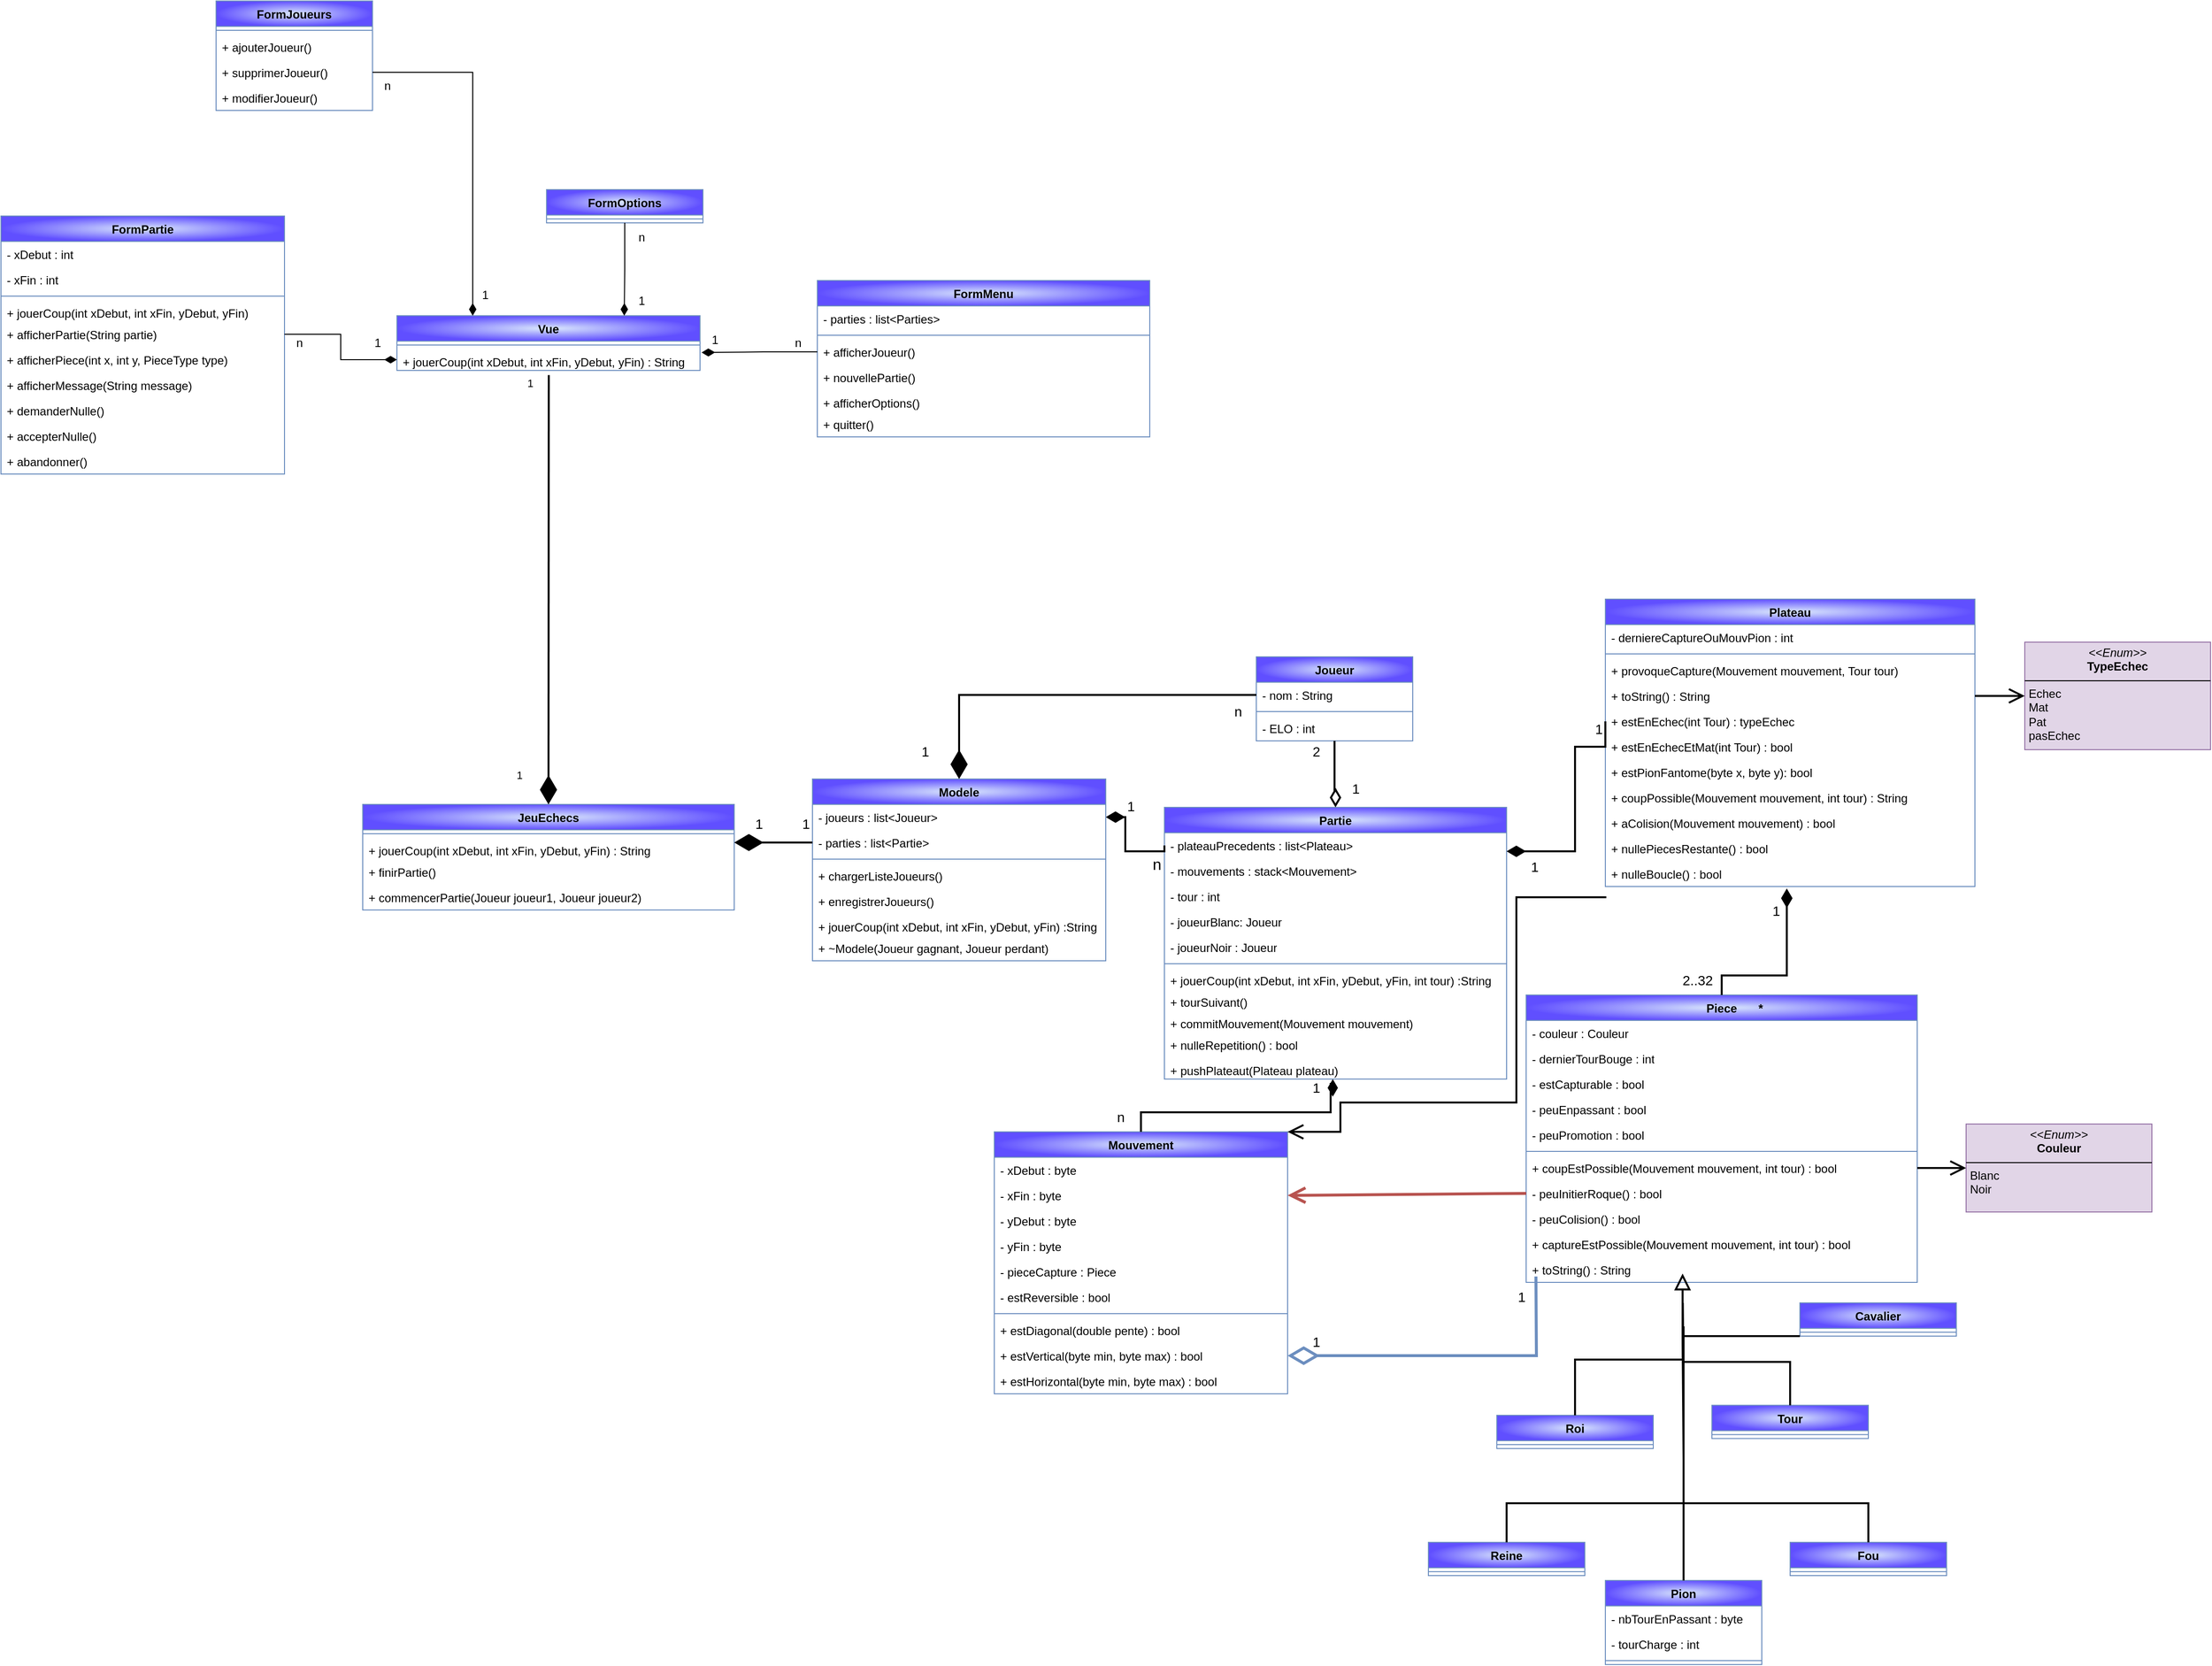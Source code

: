 <mxfile version="26.1.1">
  <diagram name="Page-1" id="B8b3jzBOygxcGpFMUJLk">
    <mxGraphModel dx="3720" dy="2310" grid="1" gridSize="10" guides="1" tooltips="1" connect="1" arrows="1" fold="1" page="1" pageScale="1" pageWidth="827" pageHeight="1169" math="0" shadow="0">
      <root>
        <mxCell id="0" />
        <mxCell id="1" parent="0" />
        <mxCell id="bfWHNd7wvh4aZTY_7lih-1" value="JeuEchecs" style="swimlane;fontStyle=1;align=center;verticalAlign=top;childLayout=stackLayout;horizontal=1;startSize=26;horizontalStack=0;resizeParent=1;resizeParentMax=0;resizeLast=0;collapsible=1;marginBottom=0;whiteSpace=wrap;html=1;fillColor=#dae8fc;strokeColor=#6c8ebf;fillStyle=auto;gradientColor=#604FFF;gradientDirection=radial;" parent="1" vertex="1">
          <mxGeometry x="-470" y="45" width="380" height="108" as="geometry" />
        </mxCell>
        <mxCell id="bfWHNd7wvh4aZTY_7lih-3" value="" style="line;strokeWidth=1;fillColor=none;align=left;verticalAlign=middle;spacingTop=-1;spacingLeft=3;spacingRight=3;rotatable=0;labelPosition=right;points=[];portConstraint=eastwest;strokeColor=inherit;" parent="bfWHNd7wvh4aZTY_7lih-1" vertex="1">
          <mxGeometry y="26" width="380" height="8" as="geometry" />
        </mxCell>
        <mxCell id="PjiP_6COvvfBb8eljoDA-56" value="+ jouerCoup(int xDebut, int xFin, yDebut, yFin) : String" style="text;strokeColor=none;fillColor=none;align=left;verticalAlign=top;spacingLeft=4;spacingRight=4;overflow=hidden;rotatable=0;points=[[0,0.5],[1,0.5]];portConstraint=eastwest;whiteSpace=wrap;html=1;" parent="bfWHNd7wvh4aZTY_7lih-1" vertex="1">
          <mxGeometry y="34" width="380" height="22" as="geometry" />
        </mxCell>
        <mxCell id="OOmmwa30RpbAinicW8sw-14" value="+ finirPartie()" style="text;strokeColor=none;fillColor=none;align=left;verticalAlign=top;spacingLeft=4;spacingRight=4;overflow=hidden;rotatable=0;points=[[0,0.5],[1,0.5]];portConstraint=eastwest;whiteSpace=wrap;html=1;" parent="bfWHNd7wvh4aZTY_7lih-1" vertex="1">
          <mxGeometry y="56" width="380" height="26" as="geometry" />
        </mxCell>
        <mxCell id="OOmmwa30RpbAinicW8sw-18" value="+ commencerPartie(Joueur joueur1, Joueur joueur2)" style="text;strokeColor=none;fillColor=none;align=left;verticalAlign=top;spacingLeft=4;spacingRight=4;overflow=hidden;rotatable=0;points=[[0,0.5],[1,0.5]];portConstraint=eastwest;whiteSpace=wrap;html=1;" parent="bfWHNd7wvh4aZTY_7lih-1" vertex="1">
          <mxGeometry y="82" width="380" height="26" as="geometry" />
        </mxCell>
        <mxCell id="bfWHNd7wvh4aZTY_7lih-13" value="Partie" style="swimlane;fontStyle=1;align=center;verticalAlign=top;childLayout=stackLayout;horizontal=1;startSize=26;horizontalStack=0;resizeParent=1;resizeParentMax=0;resizeLast=0;collapsible=1;marginBottom=0;whiteSpace=wrap;html=1;fillColor=#dae8fc;strokeColor=#6c8ebf;fillStyle=auto;gradientColor=#604FFF;gradientDirection=radial;" parent="1" vertex="1">
          <mxGeometry x="350" y="48" width="350" height="278" as="geometry" />
        </mxCell>
        <mxCell id="bfWHNd7wvh4aZTY_7lih-14" value="- plateauPrecedents : list&amp;lt;Plateau&amp;gt;" style="text;strokeColor=none;fillColor=none;align=left;verticalAlign=top;spacingLeft=4;spacingRight=4;overflow=hidden;rotatable=0;points=[[0,0.5],[1,0.5]];portConstraint=eastwest;whiteSpace=wrap;html=1;" parent="bfWHNd7wvh4aZTY_7lih-13" vertex="1">
          <mxGeometry y="26" width="350" height="26" as="geometry" />
        </mxCell>
        <mxCell id="xC2eLMQZM-a3y8VEeQ4d-50" value="- mouvements : stack&amp;lt;Mouvement&amp;gt;" style="text;strokeColor=none;fillColor=none;align=left;verticalAlign=top;spacingLeft=4;spacingRight=4;overflow=hidden;rotatable=0;points=[[0,0.5],[1,0.5]];portConstraint=eastwest;whiteSpace=wrap;html=1;" parent="bfWHNd7wvh4aZTY_7lih-13" vertex="1">
          <mxGeometry y="52" width="350" height="26" as="geometry" />
        </mxCell>
        <mxCell id="xC2eLMQZM-a3y8VEeQ4d-21" value="- tour : int" style="text;strokeColor=none;fillColor=none;align=left;verticalAlign=top;spacingLeft=4;spacingRight=4;overflow=hidden;rotatable=0;points=[[0,0.5],[1,0.5]];portConstraint=eastwest;whiteSpace=wrap;html=1;" parent="bfWHNd7wvh4aZTY_7lih-13" vertex="1">
          <mxGeometry y="78" width="350" height="26" as="geometry" />
        </mxCell>
        <mxCell id="xC2eLMQZM-a3y8VEeQ4d-81" value="- joueurBlanc: Joueur" style="text;strokeColor=none;fillColor=none;align=left;verticalAlign=top;spacingLeft=4;spacingRight=4;overflow=hidden;rotatable=0;points=[[0,0.5],[1,0.5]];portConstraint=eastwest;whiteSpace=wrap;html=1;" parent="bfWHNd7wvh4aZTY_7lih-13" vertex="1">
          <mxGeometry y="104" width="350" height="26" as="geometry" />
        </mxCell>
        <mxCell id="xC2eLMQZM-a3y8VEeQ4d-82" value="- joueurNoir : Joueur" style="text;strokeColor=none;fillColor=none;align=left;verticalAlign=top;spacingLeft=4;spacingRight=4;overflow=hidden;rotatable=0;points=[[0,0.5],[1,0.5]];portConstraint=eastwest;whiteSpace=wrap;html=1;" parent="bfWHNd7wvh4aZTY_7lih-13" vertex="1">
          <mxGeometry y="130" width="350" height="26" as="geometry" />
        </mxCell>
        <mxCell id="bfWHNd7wvh4aZTY_7lih-15" value="" style="line;strokeWidth=1;fillColor=none;align=left;verticalAlign=middle;spacingTop=-1;spacingLeft=3;spacingRight=3;rotatable=0;labelPosition=right;points=[];portConstraint=eastwest;strokeColor=inherit;" parent="bfWHNd7wvh4aZTY_7lih-13" vertex="1">
          <mxGeometry y="156" width="350" height="8" as="geometry" />
        </mxCell>
        <mxCell id="PjiP_6COvvfBb8eljoDA-72" value="+ jouerCoup(int xDebut, int xFin, yDebut, yFin, int tour) :String" style="text;strokeColor=none;fillColor=none;align=left;verticalAlign=top;spacingLeft=4;spacingRight=4;overflow=hidden;rotatable=0;points=[[0,0.5],[1,0.5]];portConstraint=eastwest;whiteSpace=wrap;html=1;" parent="bfWHNd7wvh4aZTY_7lih-13" vertex="1">
          <mxGeometry y="164" width="350" height="22" as="geometry" />
        </mxCell>
        <mxCell id="UFPzhASIP8oJ_rR5HNrM-15" value="+ tourSuivant()" style="text;strokeColor=none;fillColor=none;align=left;verticalAlign=top;spacingLeft=4;spacingRight=4;overflow=hidden;rotatable=0;points=[[0,0.5],[1,0.5]];portConstraint=eastwest;whiteSpace=wrap;html=1;" parent="bfWHNd7wvh4aZTY_7lih-13" vertex="1">
          <mxGeometry y="186" width="350" height="22" as="geometry" />
        </mxCell>
        <mxCell id="UFPzhASIP8oJ_rR5HNrM-13" value="+ commitMouvement(Mouvement mouvement)" style="text;strokeColor=none;fillColor=none;align=left;verticalAlign=top;spacingLeft=4;spacingRight=4;overflow=hidden;rotatable=0;points=[[0,0.5],[1,0.5]];portConstraint=eastwest;whiteSpace=wrap;html=1;" parent="bfWHNd7wvh4aZTY_7lih-13" vertex="1">
          <mxGeometry y="208" width="350" height="22" as="geometry" />
        </mxCell>
        <mxCell id="OOmmwa30RpbAinicW8sw-9" value="+ nulleRepetition() : bool" style="text;strokeColor=none;fillColor=none;align=left;verticalAlign=top;spacingLeft=4;spacingRight=4;overflow=hidden;rotatable=0;points=[[0,0.5],[1,0.5]];portConstraint=eastwest;whiteSpace=wrap;html=1;" parent="bfWHNd7wvh4aZTY_7lih-13" vertex="1">
          <mxGeometry y="230" width="350" height="26" as="geometry" />
        </mxCell>
        <mxCell id="OOmmwa30RpbAinicW8sw-6" value="+ pushPlateaut(Plateau plateau)" style="text;strokeColor=none;fillColor=none;align=left;verticalAlign=top;spacingLeft=4;spacingRight=4;overflow=hidden;rotatable=0;points=[[0,0.5],[1,0.5]];portConstraint=eastwest;whiteSpace=wrap;html=1;" parent="bfWHNd7wvh4aZTY_7lih-13" vertex="1">
          <mxGeometry y="256" width="350" height="22" as="geometry" />
        </mxCell>
        <mxCell id="bfWHNd7wvh4aZTY_7lih-17" value="Plateau" style="swimlane;fontStyle=1;align=center;verticalAlign=top;childLayout=stackLayout;horizontal=1;startSize=26;horizontalStack=0;resizeParent=1;resizeParentMax=0;resizeLast=0;collapsible=1;marginBottom=0;whiteSpace=wrap;html=1;fillColor=#dae8fc;strokeColor=#6c8ebf;fillStyle=auto;gradientColor=#604FFF;gradientDirection=radial;" parent="1" vertex="1">
          <mxGeometry x="801" y="-165" width="378" height="294" as="geometry">
            <mxRectangle x="673" y="79" width="80" height="30" as="alternateBounds" />
          </mxGeometry>
        </mxCell>
        <mxCell id="OOmmwa30RpbAinicW8sw-3" value="- derniereCaptureOuMouvPion : int" style="text;strokeColor=none;fillColor=none;align=left;verticalAlign=top;spacingLeft=4;spacingRight=4;overflow=hidden;rotatable=0;points=[[0,0.5],[1,0.5]];portConstraint=eastwest;whiteSpace=wrap;html=1;" parent="bfWHNd7wvh4aZTY_7lih-17" vertex="1">
          <mxGeometry y="26" width="378" height="26" as="geometry" />
        </mxCell>
        <mxCell id="bfWHNd7wvh4aZTY_7lih-19" value="" style="line;strokeWidth=1;fillColor=none;align=left;verticalAlign=middle;spacingTop=-1;spacingLeft=3;spacingRight=3;rotatable=0;labelPosition=right;points=[];portConstraint=eastwest;strokeColor=inherit;" parent="bfWHNd7wvh4aZTY_7lih-17" vertex="1">
          <mxGeometry y="52" width="378" height="8" as="geometry" />
        </mxCell>
        <mxCell id="UFPzhASIP8oJ_rR5HNrM-8" value="+ provoqueCapture(Mouvement mouvement, Tour tour)" style="text;strokeColor=none;fillColor=none;align=left;verticalAlign=top;spacingLeft=4;spacingRight=4;overflow=hidden;rotatable=0;points=[[0,0.5],[1,0.5]];portConstraint=eastwest;whiteSpace=wrap;html=1;" parent="bfWHNd7wvh4aZTY_7lih-17" vertex="1">
          <mxGeometry y="60" width="378" height="26" as="geometry" />
        </mxCell>
        <mxCell id="xC2eLMQZM-a3y8VEeQ4d-18" value="+ toString() : String" style="text;strokeColor=none;fillColor=none;align=left;verticalAlign=top;spacingLeft=4;spacingRight=4;overflow=hidden;rotatable=0;points=[[0,0.5],[1,0.5]];portConstraint=eastwest;whiteSpace=wrap;html=1;" parent="bfWHNd7wvh4aZTY_7lih-17" vertex="1">
          <mxGeometry y="86" width="378" height="26" as="geometry" />
        </mxCell>
        <mxCell id="PjiP_6COvvfBb8eljoDA-46" value="+ estEnEchec(int Tour) : typeEchec" style="text;strokeColor=none;fillColor=none;align=left;verticalAlign=top;spacingLeft=4;spacingRight=4;overflow=hidden;rotatable=0;points=[[0,0.5],[1,0.5]];portConstraint=eastwest;whiteSpace=wrap;html=1;" parent="bfWHNd7wvh4aZTY_7lih-17" vertex="1">
          <mxGeometry y="112" width="378" height="26" as="geometry" />
        </mxCell>
        <mxCell id="UFPzhASIP8oJ_rR5HNrM-9" value="+ estEnEchecEtMat(int Tour) : bool" style="text;strokeColor=none;fillColor=none;align=left;verticalAlign=top;spacingLeft=4;spacingRight=4;overflow=hidden;rotatable=0;points=[[0,0.5],[1,0.5]];portConstraint=eastwest;whiteSpace=wrap;html=1;" parent="bfWHNd7wvh4aZTY_7lih-17" vertex="1">
          <mxGeometry y="138" width="378" height="26" as="geometry" />
        </mxCell>
        <mxCell id="UFPzhASIP8oJ_rR5HNrM-10" value="+ estPionFantome(byte x, byte y): bool" style="text;strokeColor=none;fillColor=none;align=left;verticalAlign=top;spacingLeft=4;spacingRight=4;overflow=hidden;rotatable=0;points=[[0,0.5],[1,0.5]];portConstraint=eastwest;whiteSpace=wrap;html=1;" parent="bfWHNd7wvh4aZTY_7lih-17" vertex="1">
          <mxGeometry y="164" width="378" height="26" as="geometry" />
        </mxCell>
        <mxCell id="PjiP_6COvvfBb8eljoDA-77" value="+ coupPossible(Mouvement mouvement, int tour) : String" style="text;strokeColor=none;fillColor=none;align=left;verticalAlign=top;spacingLeft=4;spacingRight=4;overflow=hidden;rotatable=0;points=[[0,0.5],[1,0.5]];portConstraint=eastwest;whiteSpace=wrap;html=1;" parent="bfWHNd7wvh4aZTY_7lih-17" vertex="1">
          <mxGeometry y="190" width="378" height="26" as="geometry" />
        </mxCell>
        <mxCell id="UFPzhASIP8oJ_rR5HNrM-7" value="+ aColision(Mouvement mouvement) : bool" style="text;strokeColor=none;fillColor=none;align=left;verticalAlign=top;spacingLeft=4;spacingRight=4;overflow=hidden;rotatable=0;points=[[0,0.5],[1,0.5]];portConstraint=eastwest;whiteSpace=wrap;html=1;" parent="bfWHNd7wvh4aZTY_7lih-17" vertex="1">
          <mxGeometry y="216" width="378" height="26" as="geometry" />
        </mxCell>
        <mxCell id="OOmmwa30RpbAinicW8sw-4" value="+ nullePiecesRestante() : bool" style="text;strokeColor=none;fillColor=none;align=left;verticalAlign=top;spacingLeft=4;spacingRight=4;overflow=hidden;rotatable=0;points=[[0,0.5],[1,0.5]];portConstraint=eastwest;whiteSpace=wrap;html=1;" parent="bfWHNd7wvh4aZTY_7lih-17" vertex="1">
          <mxGeometry y="242" width="378" height="26" as="geometry" />
        </mxCell>
        <mxCell id="OOmmwa30RpbAinicW8sw-7" value="+ nulleBoucle() : bool" style="text;strokeColor=none;fillColor=none;align=left;verticalAlign=top;spacingLeft=4;spacingRight=4;overflow=hidden;rotatable=0;points=[[0,0.5],[1,0.5]];portConstraint=eastwest;whiteSpace=wrap;html=1;" parent="bfWHNd7wvh4aZTY_7lih-17" vertex="1">
          <mxGeometry y="268" width="378" height="26" as="geometry" />
        </mxCell>
        <mxCell id="bfWHNd7wvh4aZTY_7lih-25" value="&lt;span style=&quot;white-space: pre;&quot;&gt;&#x9;&lt;/span&gt;Piece&lt;span style=&quot;white-space: pre;&quot;&gt;&#x9;&lt;/span&gt;*" style="swimlane;fontStyle=1;align=center;verticalAlign=top;childLayout=stackLayout;horizontal=1;startSize=26;horizontalStack=0;resizeParent=1;resizeParentMax=0;resizeLast=0;collapsible=1;marginBottom=0;whiteSpace=wrap;html=1;fillColor=#dae8fc;strokeColor=#6c8ebf;fillStyle=auto;gradientColor=#604FFF;gradientDirection=radial;" parent="1" vertex="1">
          <mxGeometry x="720" y="240" width="400" height="294" as="geometry">
            <mxRectangle x="602" y="308" width="130" height="30" as="alternateBounds" />
          </mxGeometry>
        </mxCell>
        <mxCell id="bfWHNd7wvh4aZTY_7lih-26" value="- couleur : Couleur" style="text;strokeColor=none;fillColor=none;align=left;verticalAlign=top;spacingLeft=4;spacingRight=4;overflow=hidden;rotatable=0;points=[[0,0.5],[1,0.5]];portConstraint=eastwest;whiteSpace=wrap;html=1;" parent="bfWHNd7wvh4aZTY_7lih-25" vertex="1">
          <mxGeometry y="26" width="400" height="26" as="geometry" />
        </mxCell>
        <mxCell id="xC2eLMQZM-a3y8VEeQ4d-40" value="- dernierTourBouge : int" style="text;strokeColor=none;fillColor=none;align=left;verticalAlign=top;spacingLeft=4;spacingRight=4;overflow=hidden;rotatable=0;points=[[0,0.5],[1,0.5]];portConstraint=eastwest;whiteSpace=wrap;html=1;" parent="bfWHNd7wvh4aZTY_7lih-25" vertex="1">
          <mxGeometry y="52" width="400" height="26" as="geometry" />
        </mxCell>
        <mxCell id="xC2eLMQZM-a3y8VEeQ4d-45" value="- estCapturable : bool" style="text;strokeColor=none;fillColor=none;align=left;verticalAlign=top;spacingLeft=4;spacingRight=4;overflow=hidden;rotatable=0;points=[[0,0.5],[1,0.5]];portConstraint=eastwest;whiteSpace=wrap;html=1;" parent="bfWHNd7wvh4aZTY_7lih-25" vertex="1">
          <mxGeometry y="78" width="400" height="26" as="geometry" />
        </mxCell>
        <mxCell id="PjiP_6COvvfBb8eljoDA-40" value="- peuEnpassant : bool" style="text;strokeColor=none;fillColor=none;align=left;verticalAlign=top;spacingLeft=4;spacingRight=4;overflow=hidden;rotatable=0;points=[[0,0.5],[1,0.5]];portConstraint=eastwest;whiteSpace=wrap;html=1;" parent="bfWHNd7wvh4aZTY_7lih-25" vertex="1">
          <mxGeometry y="104" width="400" height="26" as="geometry" />
        </mxCell>
        <mxCell id="WRyUI3WW7sXU10NiK7zT-17" value="- peuPromotion : bool" style="text;strokeColor=none;fillColor=none;align=left;verticalAlign=top;spacingLeft=4;spacingRight=4;overflow=hidden;rotatable=0;points=[[0,0.5],[1,0.5]];portConstraint=eastwest;whiteSpace=wrap;html=1;" parent="bfWHNd7wvh4aZTY_7lih-25" vertex="1">
          <mxGeometry y="130" width="400" height="26" as="geometry" />
        </mxCell>
        <mxCell id="bfWHNd7wvh4aZTY_7lih-27" value="" style="line;strokeWidth=1;fillColor=none;align=left;verticalAlign=middle;spacingTop=-1;spacingLeft=3;spacingRight=3;rotatable=0;labelPosition=right;points=[];portConstraint=eastwest;strokeColor=inherit;" parent="bfWHNd7wvh4aZTY_7lih-25" vertex="1">
          <mxGeometry y="156" width="400" height="8" as="geometry" />
        </mxCell>
        <mxCell id="bfWHNd7wvh4aZTY_7lih-28" value="+ coupEstPossible(Mouvement mouvement, int tour) : bool" style="text;strokeColor=none;fillColor=none;align=left;verticalAlign=top;spacingLeft=4;spacingRight=4;overflow=hidden;rotatable=0;points=[[0,0.5],[1,0.5]];portConstraint=eastwest;whiteSpace=wrap;html=1;" parent="bfWHNd7wvh4aZTY_7lih-25" vertex="1">
          <mxGeometry y="164" width="400" height="26" as="geometry" />
        </mxCell>
        <mxCell id="UFPzhASIP8oJ_rR5HNrM-1" value="- peuInitierRoque() : bool" style="text;strokeColor=none;fillColor=none;align=left;verticalAlign=top;spacingLeft=4;spacingRight=4;overflow=hidden;rotatable=0;points=[[0,0.5],[1,0.5]];portConstraint=eastwest;whiteSpace=wrap;html=1;" parent="bfWHNd7wvh4aZTY_7lih-25" vertex="1">
          <mxGeometry y="190" width="400" height="26" as="geometry" />
        </mxCell>
        <mxCell id="PjiP_6COvvfBb8eljoDA-32" value="- peuColision() : bool" style="text;strokeColor=none;fillColor=none;align=left;verticalAlign=top;spacingLeft=4;spacingRight=4;overflow=hidden;rotatable=0;points=[[0,0.5],[1,0.5]];portConstraint=eastwest;whiteSpace=wrap;html=1;" parent="bfWHNd7wvh4aZTY_7lih-25" vertex="1">
          <mxGeometry y="216" width="400" height="26" as="geometry" />
        </mxCell>
        <mxCell id="xC2eLMQZM-a3y8VEeQ4d-72" value="+ captureEstPossible(Mouvement mouvement, int tour) : bool" style="text;strokeColor=none;fillColor=none;align=left;verticalAlign=top;spacingLeft=4;spacingRight=4;overflow=hidden;rotatable=0;points=[[0,0.5],[1,0.5]];portConstraint=eastwest;whiteSpace=wrap;html=1;" parent="bfWHNd7wvh4aZTY_7lih-25" vertex="1">
          <mxGeometry y="242" width="400" height="26" as="geometry" />
        </mxCell>
        <mxCell id="xC2eLMQZM-a3y8VEeQ4d-19" value="+ toString() : String" style="text;strokeColor=none;fillColor=none;align=left;verticalAlign=top;spacingLeft=4;spacingRight=4;overflow=hidden;rotatable=0;points=[[0,0.5],[1,0.5]];portConstraint=eastwest;whiteSpace=wrap;html=1;" parent="bfWHNd7wvh4aZTY_7lih-25" vertex="1">
          <mxGeometry y="268" width="400" height="26" as="geometry" />
        </mxCell>
        <mxCell id="bfWHNd7wvh4aZTY_7lih-31" value="2..32" style="text;html=1;align=center;verticalAlign=middle;resizable=0;points=[];autosize=1;strokeColor=none;fillColor=none;fontSize=14;" parent="1" vertex="1">
          <mxGeometry x="870" y="210" width="50" height="30" as="geometry" />
        </mxCell>
        <mxCell id="bfWHNd7wvh4aZTY_7lih-36" value="Joueur" style="swimlane;fontStyle=1;align=center;verticalAlign=top;childLayout=stackLayout;horizontal=1;startSize=26;horizontalStack=0;resizeParent=1;resizeParentMax=0;resizeLast=0;collapsible=1;marginBottom=0;whiteSpace=wrap;html=1;fillColor=#dae8fc;strokeColor=#6c8ebf;fillStyle=auto;gradientColor=#604FFF;gradientDirection=radial;" parent="1" vertex="1">
          <mxGeometry x="444" y="-106" width="160" height="86" as="geometry" />
        </mxCell>
        <mxCell id="xC2eLMQZM-a3y8VEeQ4d-25" value="- nom : String" style="text;strokeColor=none;fillColor=none;align=left;verticalAlign=top;spacingLeft=4;spacingRight=4;overflow=hidden;rotatable=0;points=[[0,0.5],[1,0.5]];portConstraint=eastwest;whiteSpace=wrap;html=1;" parent="bfWHNd7wvh4aZTY_7lih-36" vertex="1">
          <mxGeometry y="26" width="160" height="26" as="geometry" />
        </mxCell>
        <mxCell id="bfWHNd7wvh4aZTY_7lih-38" value="" style="line;strokeWidth=1;fillColor=none;align=left;verticalAlign=middle;spacingTop=-1;spacingLeft=3;spacingRight=3;rotatable=0;labelPosition=right;points=[];portConstraint=eastwest;strokeColor=inherit;" parent="bfWHNd7wvh4aZTY_7lih-36" vertex="1">
          <mxGeometry y="52" width="160" height="8" as="geometry" />
        </mxCell>
        <mxCell id="bfWHNd7wvh4aZTY_7lih-37" value="- ELO : int" style="text;strokeColor=none;fillColor=none;align=left;verticalAlign=top;spacingLeft=4;spacingRight=4;overflow=hidden;rotatable=0;points=[[0,0.5],[1,0.5]];portConstraint=eastwest;whiteSpace=wrap;html=1;" parent="bfWHNd7wvh4aZTY_7lih-36" vertex="1">
          <mxGeometry y="60" width="160" height="26" as="geometry" />
        </mxCell>
        <mxCell id="bfWHNd7wvh4aZTY_7lih-40" value="1" style="endArrow=none;html=1;endSize=12;startArrow=diamondThin;startSize=14;startFill=0;edgeStyle=orthogonalEdgeStyle;align=left;verticalAlign=bottom;rounded=0;strokeWidth=2;fontSize=14;exitX=0.5;exitY=0;exitDx=0;exitDy=0;entryX=0.5;entryY=1;entryDx=0;entryDy=0;" parent="1" source="bfWHNd7wvh4aZTY_7lih-13" target="bfWHNd7wvh4aZTY_7lih-36" edge="1">
          <mxGeometry x="-0.768" y="-15" relative="1" as="geometry">
            <mxPoint x="360" y="50" as="sourcePoint" />
            <mxPoint x="460.067" y="6" as="targetPoint" />
            <Array as="points">
              <mxPoint x="525" y="30" />
              <mxPoint x="524" y="30" />
            </Array>
            <mxPoint as="offset" />
          </mxGeometry>
        </mxCell>
        <mxCell id="bfWHNd7wvh4aZTY_7lih-41" value="2" style="text;html=1;align=center;verticalAlign=middle;resizable=0;points=[];autosize=1;strokeColor=none;fillColor=none;fontSize=14;" parent="1" vertex="1">
          <mxGeometry x="490" y="-24" width="30" height="30" as="geometry" />
        </mxCell>
        <mxCell id="bfWHNd7wvh4aZTY_7lih-42" value="&lt;font style=&quot;font-size: 14px;&quot;&gt;1&lt;/font&gt;" style="endArrow=none;html=1;endSize=12;startArrow=diamondThin;startSize=14;startFill=1;edgeStyle=orthogonalEdgeStyle;align=left;verticalAlign=bottom;rounded=0;entryX=0;entryY=0.5;entryDx=0;entryDy=0;strokeWidth=2;" parent="1" source="bfWHNd7wvh4aZTY_7lih-14" target="PjiP_6COvvfBb8eljoDA-46" edge="1">
          <mxGeometry x="-0.808" y="-27" relative="1" as="geometry">
            <mxPoint x="610" y="75" as="sourcePoint" />
            <mxPoint x="673" y="118" as="targetPoint" />
            <Array as="points">
              <mxPoint x="770" y="93" />
              <mxPoint x="770" y="-14" />
            </Array>
            <mxPoint as="offset" />
          </mxGeometry>
        </mxCell>
        <mxCell id="bfWHNd7wvh4aZTY_7lih-43" value="1" style="edgeLabel;html=1;align=center;verticalAlign=middle;resizable=0;points=[];fontSize=14;" parent="bfWHNd7wvh4aZTY_7lih-42" vertex="1" connectable="0">
          <mxGeometry x="0.644" y="-2" relative="1" as="geometry">
            <mxPoint x="8" y="-20" as="offset" />
          </mxGeometry>
        </mxCell>
        <mxCell id="bfWHNd7wvh4aZTY_7lih-45" value="&lt;font style=&quot;font-size: 14px;&quot;&gt;1&lt;/font&gt;" style="endArrow=none;html=1;endSize=12;startArrow=diamondThin;startSize=14;startFill=1;edgeStyle=orthogonalEdgeStyle;align=left;verticalAlign=bottom;rounded=0;entryX=0;entryY=0.5;entryDx=0;entryDy=0;strokeWidth=2;exitX=1;exitY=0.5;exitDx=0;exitDy=0;" parent="1" source="xC2eLMQZM-a3y8VEeQ4d-29" target="bfWHNd7wvh4aZTY_7lih-14" edge="1">
          <mxGeometry x="-0.815" y="-10" relative="1" as="geometry">
            <mxPoint x="310" y="60" as="sourcePoint" />
            <mxPoint x="322" y="123" as="targetPoint" />
            <Array as="points">
              <mxPoint x="310" y="58" />
              <mxPoint x="310" y="93" />
            </Array>
            <mxPoint x="10" y="-10" as="offset" />
          </mxGeometry>
        </mxCell>
        <mxCell id="bfWHNd7wvh4aZTY_7lih-46" value="n" style="edgeLabel;html=1;align=center;verticalAlign=middle;resizable=0;points=[];fontSize=16;" parent="bfWHNd7wvh4aZTY_7lih-45" vertex="1" connectable="0">
          <mxGeometry x="0.644" y="-2" relative="1" as="geometry">
            <mxPoint x="4" y="11" as="offset" />
          </mxGeometry>
        </mxCell>
        <mxCell id="bfWHNd7wvh4aZTY_7lih-49" value="Roi" style="swimlane;fontStyle=1;align=center;verticalAlign=top;childLayout=stackLayout;horizontal=1;startSize=26;horizontalStack=0;resizeParent=1;resizeParentMax=0;resizeLast=0;collapsible=1;marginBottom=0;whiteSpace=wrap;html=1;fillColor=#dae8fc;strokeColor=#6c8ebf;fillStyle=auto;gradientColor=#604FFF;gradientDirection=radial;" parent="1" vertex="1">
          <mxGeometry x="690" y="670" width="160" height="34" as="geometry" />
        </mxCell>
        <mxCell id="bfWHNd7wvh4aZTY_7lih-51" value="" style="line;strokeWidth=1;fillColor=none;align=left;verticalAlign=middle;spacingTop=-1;spacingLeft=3;spacingRight=3;rotatable=0;labelPosition=right;points=[];portConstraint=eastwest;strokeColor=inherit;" parent="bfWHNd7wvh4aZTY_7lih-49" vertex="1">
          <mxGeometry y="26" width="160" height="8" as="geometry" />
        </mxCell>
        <mxCell id="bfWHNd7wvh4aZTY_7lih-53" value="Reine" style="swimlane;fontStyle=1;align=center;verticalAlign=top;childLayout=stackLayout;horizontal=1;startSize=26;horizontalStack=0;resizeParent=1;resizeParentMax=0;resizeLast=0;collapsible=1;marginBottom=0;whiteSpace=wrap;html=1;fillColor=#dae8fc;strokeColor=#6c8ebf;fillStyle=auto;gradientColor=#604FFF;gradientDirection=radial;" parent="1" vertex="1">
          <mxGeometry x="620" y="800" width="160" height="34" as="geometry" />
        </mxCell>
        <mxCell id="bfWHNd7wvh4aZTY_7lih-55" value="" style="line;strokeWidth=1;fillColor=none;align=left;verticalAlign=middle;spacingTop=-1;spacingLeft=3;spacingRight=3;rotatable=0;labelPosition=right;points=[];portConstraint=eastwest;strokeColor=inherit;" parent="bfWHNd7wvh4aZTY_7lih-53" vertex="1">
          <mxGeometry y="26" width="160" height="8" as="geometry" />
        </mxCell>
        <mxCell id="bfWHNd7wvh4aZTY_7lih-57" value="Cavalier" style="swimlane;fontStyle=1;align=center;verticalAlign=top;childLayout=stackLayout;horizontal=1;startSize=26;horizontalStack=0;resizeParent=1;resizeParentMax=0;resizeLast=0;collapsible=1;marginBottom=0;whiteSpace=wrap;html=1;fillColor=#dae8fc;strokeColor=#6c8ebf;fillStyle=auto;gradientColor=#604FFF;gradientDirection=radial;" parent="1" vertex="1">
          <mxGeometry x="1000" y="555" width="160" height="34" as="geometry" />
        </mxCell>
        <mxCell id="bfWHNd7wvh4aZTY_7lih-59" value="" style="line;strokeWidth=1;fillColor=none;align=left;verticalAlign=middle;spacingTop=-1;spacingLeft=3;spacingRight=3;rotatable=0;labelPosition=right;points=[];portConstraint=eastwest;strokeColor=inherit;" parent="bfWHNd7wvh4aZTY_7lih-57" vertex="1">
          <mxGeometry y="26" width="160" height="8" as="geometry" />
        </mxCell>
        <mxCell id="bfWHNd7wvh4aZTY_7lih-61" value="Fou" style="swimlane;fontStyle=1;align=center;verticalAlign=top;childLayout=stackLayout;horizontal=1;startSize=26;horizontalStack=0;resizeParent=1;resizeParentMax=0;resizeLast=0;collapsible=1;marginBottom=0;whiteSpace=wrap;html=1;fillColor=#dae8fc;strokeColor=#6c8ebf;fillStyle=auto;gradientColor=#604FFF;gradientDirection=radial;" parent="1" vertex="1">
          <mxGeometry x="990" y="800" width="160" height="34" as="geometry" />
        </mxCell>
        <mxCell id="bfWHNd7wvh4aZTY_7lih-63" value="" style="line;strokeWidth=1;fillColor=none;align=left;verticalAlign=middle;spacingTop=-1;spacingLeft=3;spacingRight=3;rotatable=0;labelPosition=right;points=[];portConstraint=eastwest;strokeColor=inherit;" parent="bfWHNd7wvh4aZTY_7lih-61" vertex="1">
          <mxGeometry y="26" width="160" height="8" as="geometry" />
        </mxCell>
        <mxCell id="bfWHNd7wvh4aZTY_7lih-65" value="Pion" style="swimlane;fontStyle=1;align=center;verticalAlign=top;childLayout=stackLayout;horizontal=1;startSize=26;horizontalStack=0;resizeParent=1;resizeParentMax=0;resizeLast=0;collapsible=1;marginBottom=0;whiteSpace=wrap;html=1;fillColor=#dae8fc;strokeColor=#6c8ebf;fillStyle=auto;gradientColor=#604FFF;gradientDirection=radial;" parent="1" vertex="1">
          <mxGeometry x="801" y="839" width="160" height="86" as="geometry" />
        </mxCell>
        <mxCell id="bfWHNd7wvh4aZTY_7lih-66" value="- nbTourEnPassant : byte" style="text;strokeColor=none;fillColor=none;align=left;verticalAlign=top;spacingLeft=4;spacingRight=4;overflow=hidden;rotatable=0;points=[[0,0.5],[1,0.5]];portConstraint=eastwest;whiteSpace=wrap;html=1;" parent="bfWHNd7wvh4aZTY_7lih-65" vertex="1">
          <mxGeometry y="26" width="160" height="26" as="geometry" />
        </mxCell>
        <mxCell id="OOmmwa30RpbAinicW8sw-1" value="- tourCharge : int" style="text;strokeColor=none;fillColor=none;align=left;verticalAlign=top;spacingLeft=4;spacingRight=4;overflow=hidden;rotatable=0;points=[[0,0.5],[1,0.5]];portConstraint=eastwest;whiteSpace=wrap;html=1;" parent="bfWHNd7wvh4aZTY_7lih-65" vertex="1">
          <mxGeometry y="52" width="160" height="26" as="geometry" />
        </mxCell>
        <mxCell id="bfWHNd7wvh4aZTY_7lih-67" value="" style="line;strokeWidth=1;fillColor=none;align=left;verticalAlign=middle;spacingTop=-1;spacingLeft=3;spacingRight=3;rotatable=0;labelPosition=right;points=[];portConstraint=eastwest;strokeColor=inherit;" parent="bfWHNd7wvh4aZTY_7lih-65" vertex="1">
          <mxGeometry y="78" width="160" height="8" as="geometry" />
        </mxCell>
        <mxCell id="bfWHNd7wvh4aZTY_7lih-69" value="Tour" style="swimlane;fontStyle=1;align=center;verticalAlign=top;childLayout=stackLayout;horizontal=1;startSize=26;horizontalStack=0;resizeParent=1;resizeParentMax=0;resizeLast=0;collapsible=1;marginBottom=0;whiteSpace=wrap;html=1;fillColor=#dae8fc;strokeColor=#6c8ebf;fillStyle=auto;gradientColor=#604FFF;gradientDirection=radial;" parent="1" vertex="1">
          <mxGeometry x="910" y="659.79" width="160" height="34" as="geometry" />
        </mxCell>
        <mxCell id="bfWHNd7wvh4aZTY_7lih-71" value="" style="line;strokeWidth=1;fillColor=none;align=left;verticalAlign=middle;spacingTop=-1;spacingLeft=3;spacingRight=3;rotatable=0;labelPosition=right;points=[];portConstraint=eastwest;strokeColor=inherit;" parent="bfWHNd7wvh4aZTY_7lih-69" vertex="1">
          <mxGeometry y="26" width="160" height="8" as="geometry" />
        </mxCell>
        <mxCell id="bfWHNd7wvh4aZTY_7lih-76" value="" style="endArrow=block;endFill=0;endSize=12;html=1;rounded=0;exitX=0;exitY=0.5;exitDx=0;exitDy=0;edgeStyle=orthogonalEdgeStyle;strokeWidth=2;" parent="1" edge="1">
          <mxGeometry width="160" relative="1" as="geometry">
            <mxPoint x="1000" y="589" as="sourcePoint" />
            <mxPoint x="880" y="525" as="targetPoint" />
            <Array as="points">
              <mxPoint x="880" y="589" />
            </Array>
          </mxGeometry>
        </mxCell>
        <mxCell id="xC2eLMQZM-a3y8VEeQ4d-28" value="Modele" style="swimlane;fontStyle=1;align=center;verticalAlign=top;childLayout=stackLayout;horizontal=1;startSize=26;horizontalStack=0;resizeParent=1;resizeParentMax=0;resizeLast=0;collapsible=1;marginBottom=0;whiteSpace=wrap;html=1;fillColor=#dae8fc;strokeColor=#6c8ebf;fillStyle=auto;gradientColor=#604FFF;gradientDirection=radial;" parent="1" vertex="1">
          <mxGeometry x="-10" y="19" width="300" height="186" as="geometry" />
        </mxCell>
        <mxCell id="xC2eLMQZM-a3y8VEeQ4d-29" value="- joueurs : list&amp;lt;Joueur&amp;gt;" style="text;strokeColor=none;fillColor=none;align=left;verticalAlign=top;spacingLeft=4;spacingRight=4;overflow=hidden;rotatable=0;points=[[0,0.5],[1,0.5]];portConstraint=eastwest;whiteSpace=wrap;html=1;" parent="xC2eLMQZM-a3y8VEeQ4d-28" vertex="1">
          <mxGeometry y="26" width="300" height="26" as="geometry" />
        </mxCell>
        <mxCell id="xC2eLMQZM-a3y8VEeQ4d-33" value="- parties : list&amp;lt;Partie&amp;gt;" style="text;strokeColor=none;fillColor=none;align=left;verticalAlign=top;spacingLeft=4;spacingRight=4;overflow=hidden;rotatable=0;points=[[0,0.5],[1,0.5]];portConstraint=eastwest;whiteSpace=wrap;html=1;" parent="xC2eLMQZM-a3y8VEeQ4d-28" vertex="1">
          <mxGeometry y="52" width="300" height="26" as="geometry" />
        </mxCell>
        <mxCell id="xC2eLMQZM-a3y8VEeQ4d-31" value="" style="line;strokeWidth=1;fillColor=none;align=left;verticalAlign=middle;spacingTop=-1;spacingLeft=3;spacingRight=3;rotatable=0;labelPosition=right;points=[];portConstraint=eastwest;strokeColor=inherit;" parent="xC2eLMQZM-a3y8VEeQ4d-28" vertex="1">
          <mxGeometry y="78" width="300" height="8" as="geometry" />
        </mxCell>
        <mxCell id="xC2eLMQZM-a3y8VEeQ4d-32" value="+ chargerListeJoueurs()" style="text;strokeColor=none;fillColor=none;align=left;verticalAlign=top;spacingLeft=4;spacingRight=4;overflow=hidden;rotatable=0;points=[[0,0.5],[1,0.5]];portConstraint=eastwest;whiteSpace=wrap;html=1;" parent="xC2eLMQZM-a3y8VEeQ4d-28" vertex="1">
          <mxGeometry y="86" width="300" height="26" as="geometry" />
        </mxCell>
        <mxCell id="PjiP_6COvvfBb8eljoDA-31" value="+ enregistrerJoueurs()" style="text;strokeColor=none;fillColor=none;align=left;verticalAlign=top;spacingLeft=4;spacingRight=4;overflow=hidden;rotatable=0;points=[[0,0.5],[1,0.5]];portConstraint=eastwest;whiteSpace=wrap;html=1;" parent="xC2eLMQZM-a3y8VEeQ4d-28" vertex="1">
          <mxGeometry y="112" width="300" height="26" as="geometry" />
        </mxCell>
        <mxCell id="PjiP_6COvvfBb8eljoDA-57" value="+ jouerCoup(int xDebut, int xFin, yDebut, yFin) :String" style="text;strokeColor=none;fillColor=none;align=left;verticalAlign=top;spacingLeft=4;spacingRight=4;overflow=hidden;rotatable=0;points=[[0,0.5],[1,0.5]];portConstraint=eastwest;whiteSpace=wrap;html=1;" parent="xC2eLMQZM-a3y8VEeQ4d-28" vertex="1">
          <mxGeometry y="138" width="300" height="22" as="geometry" />
        </mxCell>
        <mxCell id="OOmmwa30RpbAinicW8sw-16" value="+ ~Modele(Joueur gagnant, Joueur perdant)" style="text;strokeColor=none;fillColor=none;align=left;verticalAlign=top;spacingLeft=4;spacingRight=4;overflow=hidden;rotatable=0;points=[[0,0.5],[1,0.5]];portConstraint=eastwest;whiteSpace=wrap;html=1;" parent="xC2eLMQZM-a3y8VEeQ4d-28" vertex="1">
          <mxGeometry y="160" width="300" height="26" as="geometry" />
        </mxCell>
        <mxCell id="xC2eLMQZM-a3y8VEeQ4d-34" value="" style="endArrow=diamondThin;endFill=1;endSize=24;html=1;rounded=0;strokeWidth=2;entryX=1;entryY=0.5;entryDx=0;entryDy=0;exitX=0;exitY=0.5;exitDx=0;exitDy=0;edgeStyle=orthogonalEdgeStyle;" parent="1" source="xC2eLMQZM-a3y8VEeQ4d-33" edge="1">
          <mxGeometry width="160" relative="1" as="geometry">
            <mxPoint x="-9" y="184" as="sourcePoint" />
            <mxPoint x="-90" y="84" as="targetPoint" />
          </mxGeometry>
        </mxCell>
        <mxCell id="xC2eLMQZM-a3y8VEeQ4d-37" value="1" style="text;html=1;align=center;verticalAlign=middle;resizable=0;points=[];autosize=1;strokeColor=none;fillColor=none;fontSize=14;" parent="1" vertex="1">
          <mxGeometry x="-32" y="50" width="30" height="30" as="geometry" />
        </mxCell>
        <mxCell id="xC2eLMQZM-a3y8VEeQ4d-39" value="1" style="text;html=1;align=center;verticalAlign=middle;resizable=0;points=[];autosize=1;strokeColor=none;fillColor=none;fontSize=14;" parent="1" vertex="1">
          <mxGeometry x="-80" y="50" width="30" height="30" as="geometry" />
        </mxCell>
        <mxCell id="xC2eLMQZM-a3y8VEeQ4d-41" value="" style="endArrow=diamondThin;endFill=1;endSize=24;html=1;rounded=0;entryX=0.5;entryY=0;entryDx=0;entryDy=0;exitX=0;exitY=0.5;exitDx=0;exitDy=0;edgeStyle=orthogonalEdgeStyle;strokeWidth=2;" parent="1" source="xC2eLMQZM-a3y8VEeQ4d-25" target="xC2eLMQZM-a3y8VEeQ4d-28" edge="1">
          <mxGeometry width="160" relative="1" as="geometry">
            <mxPoint x="80" y="330" as="sourcePoint" />
            <mxPoint x="240" y="330" as="targetPoint" />
          </mxGeometry>
        </mxCell>
        <mxCell id="xC2eLMQZM-a3y8VEeQ4d-42" value="n" style="text;html=1;align=center;verticalAlign=middle;resizable=0;points=[];autosize=1;strokeColor=none;fillColor=none;fontSize=14;" parent="1" vertex="1">
          <mxGeometry x="410" y="-65" width="30" height="30" as="geometry" />
        </mxCell>
        <mxCell id="xC2eLMQZM-a3y8VEeQ4d-43" value="1" style="text;html=1;align=center;verticalAlign=middle;resizable=0;points=[];autosize=1;strokeColor=none;fillColor=none;fontSize=14;" parent="1" vertex="1">
          <mxGeometry x="90" y="-24" width="30" height="30" as="geometry" />
        </mxCell>
        <mxCell id="xC2eLMQZM-a3y8VEeQ4d-60" value="Mouvement" style="swimlane;fontStyle=1;align=center;verticalAlign=top;childLayout=stackLayout;horizontal=1;startSize=26;horizontalStack=0;resizeParent=1;resizeParentMax=0;resizeLast=0;collapsible=1;marginBottom=0;whiteSpace=wrap;html=1;fillColor=#dae8fc;strokeColor=#6c8ebf;fillStyle=auto;gradientColor=#604FFF;gradientDirection=radial;" parent="1" vertex="1">
          <mxGeometry x="176" y="380" width="300" height="268" as="geometry">
            <mxRectangle x="673" y="79" width="80" height="30" as="alternateBounds" />
          </mxGeometry>
        </mxCell>
        <mxCell id="xC2eLMQZM-a3y8VEeQ4d-61" value="- xDebut : byte" style="text;strokeColor=none;fillColor=none;align=left;verticalAlign=top;spacingLeft=4;spacingRight=4;overflow=hidden;rotatable=0;points=[[0,0.5],[1,0.5]];portConstraint=eastwest;whiteSpace=wrap;html=1;" parent="xC2eLMQZM-a3y8VEeQ4d-60" vertex="1">
          <mxGeometry y="26" width="300" height="26" as="geometry" />
        </mxCell>
        <mxCell id="xC2eLMQZM-a3y8VEeQ4d-62" value="- xFin : byte" style="text;strokeColor=none;fillColor=none;align=left;verticalAlign=top;spacingLeft=4;spacingRight=4;overflow=hidden;rotatable=0;points=[[0,0.5],[1,0.5]];portConstraint=eastwest;whiteSpace=wrap;html=1;" parent="xC2eLMQZM-a3y8VEeQ4d-60" vertex="1">
          <mxGeometry y="52" width="300" height="26" as="geometry" />
        </mxCell>
        <mxCell id="PjiP_6COvvfBb8eljoDA-48" value="- yDebut : byte" style="text;strokeColor=none;fillColor=none;align=left;verticalAlign=top;spacingLeft=4;spacingRight=4;overflow=hidden;rotatable=0;points=[[0,0.5],[1,0.5]];portConstraint=eastwest;whiteSpace=wrap;html=1;" parent="xC2eLMQZM-a3y8VEeQ4d-60" vertex="1">
          <mxGeometry y="78" width="300" height="26" as="geometry" />
        </mxCell>
        <mxCell id="PjiP_6COvvfBb8eljoDA-49" value="- yFin : byte" style="text;strokeColor=none;fillColor=none;align=left;verticalAlign=top;spacingLeft=4;spacingRight=4;overflow=hidden;rotatable=0;points=[[0,0.5],[1,0.5]];portConstraint=eastwest;whiteSpace=wrap;html=1;" parent="xC2eLMQZM-a3y8VEeQ4d-60" vertex="1">
          <mxGeometry y="104" width="300" height="26" as="geometry" />
        </mxCell>
        <mxCell id="xC2eLMQZM-a3y8VEeQ4d-73" value="- pieceCapture : Piece" style="text;strokeColor=none;fillColor=none;align=left;verticalAlign=top;spacingLeft=4;spacingRight=4;overflow=hidden;rotatable=0;points=[[0,0.5],[1,0.5]];portConstraint=eastwest;whiteSpace=wrap;html=1;" parent="xC2eLMQZM-a3y8VEeQ4d-60" vertex="1">
          <mxGeometry y="130" width="300" height="26" as="geometry" />
        </mxCell>
        <mxCell id="OOmmwa30RpbAinicW8sw-8" value="- estReversible : bool" style="text;strokeColor=none;fillColor=none;align=left;verticalAlign=top;spacingLeft=4;spacingRight=4;overflow=hidden;rotatable=0;points=[[0,0.5],[1,0.5]];portConstraint=eastwest;whiteSpace=wrap;html=1;" parent="xC2eLMQZM-a3y8VEeQ4d-60" vertex="1">
          <mxGeometry y="156" width="300" height="26" as="geometry" />
        </mxCell>
        <mxCell id="xC2eLMQZM-a3y8VEeQ4d-63" value="" style="line;strokeWidth=1;fillColor=none;align=left;verticalAlign=middle;spacingTop=-1;spacingLeft=3;spacingRight=3;rotatable=0;labelPosition=right;points=[];portConstraint=eastwest;strokeColor=inherit;" parent="xC2eLMQZM-a3y8VEeQ4d-60" vertex="1">
          <mxGeometry y="182" width="300" height="8" as="geometry" />
        </mxCell>
        <mxCell id="xC2eLMQZM-a3y8VEeQ4d-64" value="+ estDiagonal(double pente) : bool" style="text;strokeColor=none;fillColor=none;align=left;verticalAlign=top;spacingLeft=4;spacingRight=4;overflow=hidden;rotatable=0;points=[[0,0.5],[1,0.5]];portConstraint=eastwest;whiteSpace=wrap;html=1;" parent="xC2eLMQZM-a3y8VEeQ4d-60" vertex="1">
          <mxGeometry y="190" width="300" height="26" as="geometry" />
        </mxCell>
        <mxCell id="xC2eLMQZM-a3y8VEeQ4d-65" value="+ estVertical(byte min, byte max) : bool" style="text;strokeColor=none;fillColor=none;align=left;verticalAlign=top;spacingLeft=4;spacingRight=4;overflow=hidden;rotatable=0;points=[[0,0.5],[1,0.5]];portConstraint=eastwest;whiteSpace=wrap;html=1;" parent="xC2eLMQZM-a3y8VEeQ4d-60" vertex="1">
          <mxGeometry y="216" width="300" height="26" as="geometry" />
        </mxCell>
        <mxCell id="xC2eLMQZM-a3y8VEeQ4d-66" value="+ estHorizontal(byte min, byte max) : bool" style="text;strokeColor=none;fillColor=none;align=left;verticalAlign=top;spacingLeft=4;spacingRight=4;overflow=hidden;rotatable=0;points=[[0,0.5],[1,0.5]];portConstraint=eastwest;whiteSpace=wrap;html=1;" parent="xC2eLMQZM-a3y8VEeQ4d-60" vertex="1">
          <mxGeometry y="242" width="300" height="26" as="geometry" />
        </mxCell>
        <mxCell id="xC2eLMQZM-a3y8VEeQ4d-67" value="" style="endArrow=diamondThin;endFill=1;endSize=12;html=1;rounded=0;exitX=0.5;exitY=0;exitDx=0;exitDy=0;fontSize=14;strokeWidth=2;edgeStyle=orthogonalEdgeStyle;entryX=0.492;entryY=1.004;entryDx=0;entryDy=0;entryPerimeter=0;" parent="1" source="xC2eLMQZM-a3y8VEeQ4d-60" target="OOmmwa30RpbAinicW8sw-6" edge="1">
          <mxGeometry width="160" relative="1" as="geometry">
            <mxPoint x="130" y="260" as="sourcePoint" />
            <mxPoint x="520" y="310" as="targetPoint" />
            <Array as="points">
              <mxPoint x="326" y="360" />
              <mxPoint x="520" y="360" />
              <mxPoint x="520" y="340" />
              <mxPoint x="522" y="340" />
              <mxPoint x="522" y="331" />
              <mxPoint x="520" y="331" />
              <mxPoint x="520" y="338" />
              <mxPoint x="522" y="338" />
            </Array>
          </mxGeometry>
        </mxCell>
        <mxCell id="xC2eLMQZM-a3y8VEeQ4d-68" value="1" style="text;html=1;align=center;verticalAlign=middle;resizable=0;points=[];autosize=1;strokeColor=none;fillColor=none;fontSize=14;" parent="1" vertex="1">
          <mxGeometry x="490" y="320" width="30" height="30" as="geometry" />
        </mxCell>
        <mxCell id="xC2eLMQZM-a3y8VEeQ4d-69" value="n" style="text;html=1;align=center;verticalAlign=middle;resizable=0;points=[];autosize=1;strokeColor=none;fillColor=none;fontSize=14;" parent="1" vertex="1">
          <mxGeometry x="290" y="350" width="30" height="30" as="geometry" />
        </mxCell>
        <mxCell id="xC2eLMQZM-a3y8VEeQ4d-70" value="" style="endArrow=open;endFill=1;endSize=12;html=1;rounded=0;entryX=1;entryY=0.5;entryDx=0;entryDy=0;exitX=0;exitY=0.5;exitDx=0;exitDy=0;fillColor=#f8cecc;strokeColor=#b85450;strokeWidth=3;" parent="1" source="UFPzhASIP8oJ_rR5HNrM-1" target="xC2eLMQZM-a3y8VEeQ4d-62" edge="1">
          <mxGeometry width="160" relative="1" as="geometry">
            <mxPoint x="720" y="350" as="sourcePoint" />
            <mxPoint x="535" y="560" as="targetPoint" />
          </mxGeometry>
        </mxCell>
        <mxCell id="xC2eLMQZM-a3y8VEeQ4d-71" value="" style="endArrow=open;endFill=1;endSize=12;html=1;rounded=0;edgeStyle=orthogonalEdgeStyle;elbow=vertical;strokeWidth=2;exitX=0;exitY=0.5;exitDx=0;exitDy=0;entryX=1;entryY=0;entryDx=0;entryDy=0;" parent="1" target="xC2eLMQZM-a3y8VEeQ4d-60" edge="1">
          <mxGeometry width="160" relative="1" as="geometry">
            <mxPoint x="802" y="140" as="sourcePoint" />
            <mxPoint x="585" y="409" as="targetPoint" />
            <Array as="points">
              <mxPoint x="710" y="140" />
              <mxPoint x="710" y="350" />
              <mxPoint x="530" y="350" />
              <mxPoint x="530" y="380" />
            </Array>
          </mxGeometry>
        </mxCell>
        <mxCell id="xC2eLMQZM-a3y8VEeQ4d-74" value="" style="endArrow=diamondThin;endFill=0;endSize=24;html=1;rounded=0;fillColor=#dae8fc;strokeColor=#6c8ebf;strokeWidth=3;entryX=1;entryY=0.5;entryDx=0;entryDy=0;edgeStyle=orthogonalEdgeStyle;" parent="1" target="xC2eLMQZM-a3y8VEeQ4d-65" edge="1">
          <mxGeometry width="160" relative="1" as="geometry">
            <mxPoint x="730" y="528" as="sourcePoint" />
            <mxPoint x="520" y="510" as="targetPoint" />
          </mxGeometry>
        </mxCell>
        <mxCell id="xC2eLMQZM-a3y8VEeQ4d-75" value="1" style="text;html=1;align=center;verticalAlign=middle;resizable=0;points=[];autosize=1;strokeColor=none;fillColor=none;fontSize=14;" parent="1" vertex="1">
          <mxGeometry x="490" y="580" width="30" height="30" as="geometry" />
        </mxCell>
        <mxCell id="xC2eLMQZM-a3y8VEeQ4d-76" value="1" style="text;html=1;align=center;verticalAlign=middle;resizable=0;points=[];autosize=1;strokeColor=none;fillColor=none;fontSize=14;" parent="1" vertex="1">
          <mxGeometry x="700" y="534" width="30" height="30" as="geometry" />
        </mxCell>
        <mxCell id="xC2eLMQZM-a3y8VEeQ4d-79" value="&lt;font style=&quot;font-size: 14px;&quot;&gt;1&lt;/font&gt;" style="endArrow=none;html=1;endSize=12;startArrow=diamondThin;startSize=14;startFill=1;edgeStyle=orthogonalEdgeStyle;align=left;verticalAlign=bottom;rounded=0;strokeWidth=2;entryX=0.5;entryY=0;entryDx=0;entryDy=0;exitX=0.491;exitY=1.079;exitDx=0;exitDy=0;exitPerimeter=0;" parent="1" source="OOmmwa30RpbAinicW8sw-7" target="bfWHNd7wvh4aZTY_7lih-25" edge="1">
          <mxGeometry x="-0.613" y="-17" relative="1" as="geometry">
            <mxPoint x="991" y="180" as="sourcePoint" />
            <mxPoint x="990" y="250" as="targetPoint" />
            <Array as="points">
              <mxPoint x="987" y="220" />
              <mxPoint x="920" y="220" />
            </Array>
            <mxPoint as="offset" />
          </mxGeometry>
        </mxCell>
        <mxCell id="xC2eLMQZM-a3y8VEeQ4d-84" value="&lt;p style=&quot;margin:0px;margin-top:4px;text-align:center;&quot;&gt;&lt;i&gt;&amp;lt;&amp;lt;Enum&amp;gt;&amp;gt;&lt;/i&gt;&lt;br&gt;&lt;b&gt;Couleur&lt;/b&gt;&lt;/p&gt;&lt;hr size=&quot;1&quot; style=&quot;border-style:solid;&quot;&gt;&lt;p style=&quot;margin:0px;margin-left:4px;&quot;&gt;Blanc&lt;/p&gt;&lt;p style=&quot;margin:0px;margin-left:4px;&quot;&gt;Noir&lt;/p&gt;" style="verticalAlign=top;align=left;overflow=fill;html=1;whiteSpace=wrap;fillColor=#e1d5e7;strokeColor=#9673a6;" parent="1" vertex="1">
          <mxGeometry x="1170" y="372" width="190" height="90" as="geometry" />
        </mxCell>
        <mxCell id="xC2eLMQZM-a3y8VEeQ4d-85" value="" style="endArrow=open;endFill=1;endSize=12;html=1;rounded=0;entryX=0;entryY=0.5;entryDx=0;entryDy=0;exitX=1;exitY=0.5;exitDx=0;exitDy=0;fontSize=15;strokeWidth=2;" parent="1" source="bfWHNd7wvh4aZTY_7lih-28" target="xC2eLMQZM-a3y8VEeQ4d-84" edge="1">
          <mxGeometry width="160" relative="1" as="geometry">
            <mxPoint x="1270" y="231" as="sourcePoint" />
            <mxPoint x="1270" y="295" as="targetPoint" />
          </mxGeometry>
        </mxCell>
        <mxCell id="PjiP_6COvvfBb8eljoDA-1" value="FormMenu" style="swimlane;fontStyle=1;align=center;verticalAlign=top;childLayout=stackLayout;horizontal=1;startSize=26;horizontalStack=0;resizeParent=1;resizeParentMax=0;resizeLast=0;collapsible=1;marginBottom=0;whiteSpace=wrap;html=1;fillColor=#dae8fc;strokeColor=#6c8ebf;fillStyle=auto;gradientColor=#604FFF;gradientDirection=radial;" parent="1" vertex="1">
          <mxGeometry x="-5" y="-491" width="340" height="160" as="geometry" />
        </mxCell>
        <mxCell id="PjiP_6COvvfBb8eljoDA-62" value="- parties : list&amp;lt;Parties&amp;gt;" style="text;strokeColor=none;fillColor=none;align=left;verticalAlign=top;spacingLeft=4;spacingRight=4;overflow=hidden;rotatable=0;points=[[0,0.5],[1,0.5]];portConstraint=eastwest;whiteSpace=wrap;html=1;" parent="PjiP_6COvvfBb8eljoDA-1" vertex="1">
          <mxGeometry y="26" width="340" height="26" as="geometry" />
        </mxCell>
        <mxCell id="PjiP_6COvvfBb8eljoDA-2" value="" style="line;strokeWidth=1;fillColor=none;align=left;verticalAlign=middle;spacingTop=-1;spacingLeft=3;spacingRight=3;rotatable=0;labelPosition=right;points=[];portConstraint=eastwest;strokeColor=inherit;" parent="PjiP_6COvvfBb8eljoDA-1" vertex="1">
          <mxGeometry y="52" width="340" height="8" as="geometry" />
        </mxCell>
        <mxCell id="PjiP_6COvvfBb8eljoDA-3" value="+ afficherJoueur()&amp;nbsp;" style="text;strokeColor=none;fillColor=none;align=left;verticalAlign=top;spacingLeft=4;spacingRight=4;overflow=hidden;rotatable=0;points=[[0,0.5],[1,0.5]];portConstraint=eastwest;whiteSpace=wrap;html=1;" parent="PjiP_6COvvfBb8eljoDA-1" vertex="1">
          <mxGeometry y="60" width="340" height="26" as="geometry" />
        </mxCell>
        <mxCell id="PjiP_6COvvfBb8eljoDA-4" value="+ nouvellePartie()&amp;nbsp;" style="text;strokeColor=none;fillColor=none;align=left;verticalAlign=top;spacingLeft=4;spacingRight=4;overflow=hidden;rotatable=0;points=[[0,0.5],[1,0.5]];portConstraint=eastwest;whiteSpace=wrap;html=1;" parent="PjiP_6COvvfBb8eljoDA-1" vertex="1">
          <mxGeometry y="86" width="340" height="26" as="geometry" />
        </mxCell>
        <mxCell id="PjiP_6COvvfBb8eljoDA-5" value="+ afficherOptions()&amp;nbsp;" style="text;strokeColor=none;fillColor=none;align=left;verticalAlign=top;spacingLeft=4;spacingRight=4;overflow=hidden;rotatable=0;points=[[0,0.5],[1,0.5]];portConstraint=eastwest;whiteSpace=wrap;html=1;" parent="PjiP_6COvvfBb8eljoDA-1" vertex="1">
          <mxGeometry y="112" width="340" height="22" as="geometry" />
        </mxCell>
        <mxCell id="PjiP_6COvvfBb8eljoDA-45" value="+ quitter()" style="text;strokeColor=none;fillColor=none;align=left;verticalAlign=top;spacingLeft=4;spacingRight=4;overflow=hidden;rotatable=0;points=[[0,0.5],[1,0.5]];portConstraint=eastwest;whiteSpace=wrap;html=1;" parent="PjiP_6COvvfBb8eljoDA-1" vertex="1">
          <mxGeometry y="134" width="340" height="26" as="geometry" />
        </mxCell>
        <mxCell id="PjiP_6COvvfBb8eljoDA-6" value="FormPartie" style="swimlane;fontStyle=1;align=center;verticalAlign=top;childLayout=stackLayout;horizontal=1;startSize=26;horizontalStack=0;resizeParent=1;resizeParentMax=0;resizeLast=0;collapsible=1;marginBottom=0;whiteSpace=wrap;html=1;fillColor=#dae8fc;strokeColor=#6c8ebf;fillStyle=auto;gradientColor=#604FFF;gradientDirection=radial;" parent="1" vertex="1">
          <mxGeometry x="-840" y="-557" width="290" height="264" as="geometry" />
        </mxCell>
        <mxCell id="WRyUI3WW7sXU10NiK7zT-18" value="- xDebut : int" style="text;strokeColor=none;fillColor=none;align=left;verticalAlign=top;spacingLeft=4;spacingRight=4;overflow=hidden;rotatable=0;points=[[0,0.5],[1,0.5]];portConstraint=eastwest;whiteSpace=wrap;html=1;" parent="PjiP_6COvvfBb8eljoDA-6" vertex="1">
          <mxGeometry y="26" width="290" height="26" as="geometry" />
        </mxCell>
        <mxCell id="WRyUI3WW7sXU10NiK7zT-19" value="- xFin : int" style="text;strokeColor=none;fillColor=none;align=left;verticalAlign=top;spacingLeft=4;spacingRight=4;overflow=hidden;rotatable=0;points=[[0,0.5],[1,0.5]];portConstraint=eastwest;whiteSpace=wrap;html=1;" parent="PjiP_6COvvfBb8eljoDA-6" vertex="1">
          <mxGeometry y="52" width="290" height="26" as="geometry" />
        </mxCell>
        <mxCell id="PjiP_6COvvfBb8eljoDA-7" value="" style="line;strokeWidth=1;fillColor=none;align=left;verticalAlign=middle;spacingTop=-1;spacingLeft=3;spacingRight=3;rotatable=0;labelPosition=right;points=[];portConstraint=eastwest;strokeColor=inherit;" parent="PjiP_6COvvfBb8eljoDA-6" vertex="1">
          <mxGeometry y="78" width="290" height="8" as="geometry" />
        </mxCell>
        <mxCell id="PjiP_6COvvfBb8eljoDA-29" value="+ jouerCoup(int xDebut, int xFin, yDebut, yFin)&amp;nbsp;" style="text;strokeColor=none;fillColor=none;align=left;verticalAlign=top;spacingLeft=4;spacingRight=4;overflow=hidden;rotatable=0;points=[[0,0.5],[1,0.5]];portConstraint=eastwest;whiteSpace=wrap;html=1;" parent="PjiP_6COvvfBb8eljoDA-6" vertex="1">
          <mxGeometry y="86" width="290" height="22" as="geometry" />
        </mxCell>
        <mxCell id="PjiP_6COvvfBb8eljoDA-34" value="+ afficherPartie(String partie)" style="text;strokeColor=none;fillColor=none;align=left;verticalAlign=top;spacingLeft=4;spacingRight=4;overflow=hidden;rotatable=0;points=[[0,0.5],[1,0.5]];portConstraint=eastwest;whiteSpace=wrap;html=1;" parent="PjiP_6COvvfBb8eljoDA-6" vertex="1">
          <mxGeometry y="108" width="290" height="26" as="geometry" />
        </mxCell>
        <mxCell id="PjiP_6COvvfBb8eljoDA-58" value="+ afficherPiece(int x, int y, PieceType type)" style="text;strokeColor=none;fillColor=none;align=left;verticalAlign=top;spacingLeft=4;spacingRight=4;overflow=hidden;rotatable=0;points=[[0,0.5],[1,0.5]];portConstraint=eastwest;whiteSpace=wrap;html=1;" parent="PjiP_6COvvfBb8eljoDA-6" vertex="1">
          <mxGeometry y="134" width="290" height="26" as="geometry" />
        </mxCell>
        <mxCell id="OOmmwa30RpbAinicW8sw-2" value="+ afficherMessage(String message)" style="text;strokeColor=none;fillColor=none;align=left;verticalAlign=top;spacingLeft=4;spacingRight=4;overflow=hidden;rotatable=0;points=[[0,0.5],[1,0.5]];portConstraint=eastwest;whiteSpace=wrap;html=1;" parent="PjiP_6COvvfBb8eljoDA-6" vertex="1">
          <mxGeometry y="160" width="290" height="26" as="geometry" />
        </mxCell>
        <mxCell id="OOmmwa30RpbAinicW8sw-11" value="+ demanderNulle()" style="text;strokeColor=none;fillColor=none;align=left;verticalAlign=top;spacingLeft=4;spacingRight=4;overflow=hidden;rotatable=0;points=[[0,0.5],[1,0.5]];portConstraint=eastwest;whiteSpace=wrap;html=1;" parent="PjiP_6COvvfBb8eljoDA-6" vertex="1">
          <mxGeometry y="186" width="290" height="26" as="geometry" />
        </mxCell>
        <mxCell id="OOmmwa30RpbAinicW8sw-12" value="+ accepterNulle()" style="text;strokeColor=none;fillColor=none;align=left;verticalAlign=top;spacingLeft=4;spacingRight=4;overflow=hidden;rotatable=0;points=[[0,0.5],[1,0.5]];portConstraint=eastwest;whiteSpace=wrap;html=1;" parent="PjiP_6COvvfBb8eljoDA-6" vertex="1">
          <mxGeometry y="212" width="290" height="26" as="geometry" />
        </mxCell>
        <mxCell id="OOmmwa30RpbAinicW8sw-13" value="+ abandonner()" style="text;strokeColor=none;fillColor=none;align=left;verticalAlign=top;spacingLeft=4;spacingRight=4;overflow=hidden;rotatable=0;points=[[0,0.5],[1,0.5]];portConstraint=eastwest;whiteSpace=wrap;html=1;" parent="PjiP_6COvvfBb8eljoDA-6" vertex="1">
          <mxGeometry y="238" width="290" height="26" as="geometry" />
        </mxCell>
        <mxCell id="PjiP_6COvvfBb8eljoDA-11" value="FormOptions" style="swimlane;fontStyle=1;align=center;verticalAlign=top;childLayout=stackLayout;horizontal=1;startSize=26;horizontalStack=0;resizeParent=1;resizeParentMax=0;resizeLast=0;collapsible=1;marginBottom=0;whiteSpace=wrap;html=1;fillColor=#dae8fc;strokeColor=#6c8ebf;fillStyle=auto;gradientColor=#604FFF;gradientDirection=radial;" parent="1" vertex="1">
          <mxGeometry x="-282" y="-584" width="160" height="34" as="geometry" />
        </mxCell>
        <mxCell id="PjiP_6COvvfBb8eljoDA-12" value="" style="line;strokeWidth=1;fillColor=none;align=left;verticalAlign=middle;spacingTop=-1;spacingLeft=3;spacingRight=3;rotatable=0;labelPosition=right;points=[];portConstraint=eastwest;strokeColor=inherit;" parent="PjiP_6COvvfBb8eljoDA-11" vertex="1">
          <mxGeometry y="26" width="160" height="8" as="geometry" />
        </mxCell>
        <mxCell id="PjiP_6COvvfBb8eljoDA-13" value="FormJoueurs" style="swimlane;fontStyle=1;align=center;verticalAlign=top;childLayout=stackLayout;horizontal=1;startSize=26;horizontalStack=0;resizeParent=1;resizeParentMax=0;resizeLast=0;collapsible=1;marginBottom=0;whiteSpace=wrap;html=1;fillColor=#dae8fc;strokeColor=#6c8ebf;fillStyle=auto;gradientColor=#604FFF;gradientDirection=radial;" parent="1" vertex="1">
          <mxGeometry x="-620" y="-777" width="160" height="112" as="geometry" />
        </mxCell>
        <mxCell id="PjiP_6COvvfBb8eljoDA-14" value="" style="line;strokeWidth=1;fillColor=none;align=left;verticalAlign=middle;spacingTop=-1;spacingLeft=3;spacingRight=3;rotatable=0;labelPosition=right;points=[];portConstraint=eastwest;strokeColor=inherit;" parent="PjiP_6COvvfBb8eljoDA-13" vertex="1">
          <mxGeometry y="26" width="160" height="8" as="geometry" />
        </mxCell>
        <mxCell id="PjiP_6COvvfBb8eljoDA-17" value="+ ajouterJoueur()" style="text;strokeColor=none;fillColor=none;align=left;verticalAlign=top;spacingLeft=4;spacingRight=4;overflow=hidden;rotatable=0;points=[[0,0.5],[1,0.5]];portConstraint=eastwest;whiteSpace=wrap;html=1;" parent="PjiP_6COvvfBb8eljoDA-13" vertex="1">
          <mxGeometry y="34" width="160" height="26" as="geometry" />
        </mxCell>
        <mxCell id="PjiP_6COvvfBb8eljoDA-16" value="+ supprimerJoueur()" style="text;strokeColor=none;fillColor=none;align=left;verticalAlign=top;spacingLeft=4;spacingRight=4;overflow=hidden;rotatable=0;points=[[0,0.5],[1,0.5]];portConstraint=eastwest;whiteSpace=wrap;html=1;" parent="PjiP_6COvvfBb8eljoDA-13" vertex="1">
          <mxGeometry y="60" width="160" height="26" as="geometry" />
        </mxCell>
        <mxCell id="PjiP_6COvvfBb8eljoDA-18" value="+ modifierJoueur()" style="text;strokeColor=none;fillColor=none;align=left;verticalAlign=top;spacingLeft=4;spacingRight=4;overflow=hidden;rotatable=0;points=[[0,0.5],[1,0.5]];portConstraint=eastwest;whiteSpace=wrap;html=1;" parent="PjiP_6COvvfBb8eljoDA-13" vertex="1">
          <mxGeometry y="86" width="160" height="26" as="geometry" />
        </mxCell>
        <mxCell id="PjiP_6COvvfBb8eljoDA-25" value="1" style="text;html=1;align=center;verticalAlign=middle;resizable=0;points=[];autosize=1;strokeColor=none;fillColor=none;" parent="1" vertex="1">
          <mxGeometry x="-125" y="-445" width="30" height="30" as="geometry" />
        </mxCell>
        <mxCell id="PjiP_6COvvfBb8eljoDA-27" value="n" style="text;html=1;align=center;verticalAlign=middle;resizable=0;points=[];autosize=1;strokeColor=none;fillColor=none;" parent="1" vertex="1">
          <mxGeometry x="-40" y="-442" width="30" height="30" as="geometry" />
        </mxCell>
        <mxCell id="PjiP_6COvvfBb8eljoDA-81" value="Vue" style="swimlane;fontStyle=1;align=center;verticalAlign=top;childLayout=stackLayout;horizontal=1;startSize=26;horizontalStack=0;resizeParent=1;resizeParentMax=0;resizeLast=0;collapsible=1;marginBottom=0;whiteSpace=wrap;html=1;fillColor=#dae8fc;strokeColor=#6c8ebf;fillStyle=auto;gradientColor=#604FFF;gradientDirection=radial;" parent="1" vertex="1">
          <mxGeometry x="-435" y="-455" width="310" height="56" as="geometry" />
        </mxCell>
        <mxCell id="PjiP_6COvvfBb8eljoDA-82" value="" style="line;strokeWidth=1;fillColor=none;align=left;verticalAlign=middle;spacingTop=-1;spacingLeft=3;spacingRight=3;rotatable=0;labelPosition=right;points=[];portConstraint=eastwest;strokeColor=inherit;" parent="PjiP_6COvvfBb8eljoDA-81" vertex="1">
          <mxGeometry y="26" width="310" height="8" as="geometry" />
        </mxCell>
        <mxCell id="PjiP_6COvvfBb8eljoDA-61" value="+ jouerCoup(int xDebut, int xFin, yDebut, yFin) : String" style="text;strokeColor=none;fillColor=none;align=left;verticalAlign=top;spacingLeft=4;spacingRight=4;overflow=hidden;rotatable=0;points=[[0,0.5],[1,0.5]];portConstraint=eastwest;whiteSpace=wrap;html=1;" parent="PjiP_6COvvfBb8eljoDA-81" vertex="1">
          <mxGeometry y="34" width="310" height="22" as="geometry" />
        </mxCell>
        <mxCell id="j_Jn-EfyN-9D9FYuZhV8-1" value="1" style="endArrow=diamondThin;endFill=1;endSize=24;html=1;rounded=0;entryX=0.5;entryY=0;entryDx=0;entryDy=0;strokeWidth=2;exitX=0.501;exitY=1.217;exitDx=0;exitDy=0;exitPerimeter=0;" parent="1" source="PjiP_6COvvfBb8eljoDA-61" target="bfWHNd7wvh4aZTY_7lih-1" edge="1">
          <mxGeometry x="0.864" y="-30" width="160" relative="1" as="geometry">
            <mxPoint x="-280" y="-250" as="sourcePoint" />
            <mxPoint x="-250" y="-129" as="targetPoint" />
            <mxPoint as="offset" />
          </mxGeometry>
        </mxCell>
        <mxCell id="j_Jn-EfyN-9D9FYuZhV8-2" value="1" style="edgeLabel;html=1;align=center;verticalAlign=middle;resizable=0;points=[];" parent="j_Jn-EfyN-9D9FYuZhV8-1" vertex="1" connectable="0">
          <mxGeometry x="-0.692" y="2" relative="1" as="geometry">
            <mxPoint x="-22" y="-60" as="offset" />
          </mxGeometry>
        </mxCell>
        <mxCell id="WRyUI3WW7sXU10NiK7zT-1" style="edgeStyle=orthogonalEdgeStyle;rounded=0;orthogonalLoop=1;jettySize=auto;html=1;exitX=0;exitY=0.5;exitDx=0;exitDy=0;entryX=1.005;entryY=0.167;entryDx=0;entryDy=0;entryPerimeter=0;endArrow=diamondThin;endFill=1;endSize=11;" parent="1" source="PjiP_6COvvfBb8eljoDA-3" target="PjiP_6COvvfBb8eljoDA-61" edge="1">
          <mxGeometry relative="1" as="geometry" />
        </mxCell>
        <mxCell id="WRyUI3WW7sXU10NiK7zT-5" style="edgeStyle=orthogonalEdgeStyle;rounded=0;orthogonalLoop=1;jettySize=auto;html=1;exitX=0.5;exitY=1;exitDx=0;exitDy=0;entryX=0.75;entryY=0;entryDx=0;entryDy=0;endArrow=diamondThin;endFill=1;endSize=10;" parent="1" source="PjiP_6COvvfBb8eljoDA-11" target="PjiP_6COvvfBb8eljoDA-81" edge="1">
          <mxGeometry relative="1" as="geometry">
            <mxPoint x="-57" y="-595" as="sourcePoint" />
            <mxPoint x="-220" y="-594" as="targetPoint" />
          </mxGeometry>
        </mxCell>
        <mxCell id="WRyUI3WW7sXU10NiK7zT-6" value="1" style="text;html=1;align=center;verticalAlign=middle;resizable=0;points=[];autosize=1;strokeColor=none;fillColor=none;" parent="1" vertex="1">
          <mxGeometry x="-200" y="-485" width="30" height="30" as="geometry" />
        </mxCell>
        <mxCell id="WRyUI3WW7sXU10NiK7zT-7" value="n" style="text;html=1;align=center;verticalAlign=middle;resizable=0;points=[];autosize=1;strokeColor=none;fillColor=none;" parent="1" vertex="1">
          <mxGeometry x="-200" y="-550" width="30" height="30" as="geometry" />
        </mxCell>
        <mxCell id="WRyUI3WW7sXU10NiK7zT-8" style="edgeStyle=orthogonalEdgeStyle;rounded=0;orthogonalLoop=1;jettySize=auto;html=1;exitX=1;exitY=0.5;exitDx=0;exitDy=0;entryX=0.25;entryY=0;entryDx=0;entryDy=0;endArrow=diamondThin;endFill=1;endSize=10;" parent="1" source="PjiP_6COvvfBb8eljoDA-16" target="PjiP_6COvvfBb8eljoDA-81" edge="1">
          <mxGeometry relative="1" as="geometry">
            <mxPoint x="-288" y="-765" as="sourcePoint" />
            <mxPoint x="-400" y="-477" as="targetPoint" />
          </mxGeometry>
        </mxCell>
        <mxCell id="WRyUI3WW7sXU10NiK7zT-9" value="1" style="text;html=1;align=center;verticalAlign=middle;resizable=0;points=[];autosize=1;strokeColor=none;fillColor=none;" parent="1" vertex="1">
          <mxGeometry x="-360" y="-491" width="30" height="30" as="geometry" />
        </mxCell>
        <mxCell id="WRyUI3WW7sXU10NiK7zT-10" value="n" style="text;html=1;align=center;verticalAlign=middle;resizable=0;points=[];autosize=1;strokeColor=none;fillColor=none;" parent="1" vertex="1">
          <mxGeometry x="-460" y="-705" width="30" height="30" as="geometry" />
        </mxCell>
        <mxCell id="WRyUI3WW7sXU10NiK7zT-11" style="edgeStyle=orthogonalEdgeStyle;rounded=0;orthogonalLoop=1;jettySize=auto;html=1;exitX=1;exitY=0.5;exitDx=0;exitDy=0;entryX=0;entryY=0.5;entryDx=0;entryDy=0;endArrow=diamondThin;endFill=1;endSize=10;" parent="1" source="PjiP_6COvvfBb8eljoDA-34" target="PjiP_6COvvfBb8eljoDA-61" edge="1">
          <mxGeometry relative="1" as="geometry">
            <mxPoint x="-367" y="-360" as="sourcePoint" />
            <mxPoint x="-530" y="-359" as="targetPoint" />
          </mxGeometry>
        </mxCell>
        <mxCell id="WRyUI3WW7sXU10NiK7zT-12" value="1" style="text;html=1;align=center;verticalAlign=middle;resizable=0;points=[];autosize=1;strokeColor=none;fillColor=none;" parent="1" vertex="1">
          <mxGeometry x="-470" y="-442" width="30" height="30" as="geometry" />
        </mxCell>
        <mxCell id="WRyUI3WW7sXU10NiK7zT-13" value="n" style="text;html=1;align=center;verticalAlign=middle;resizable=0;points=[];autosize=1;strokeColor=none;fillColor=none;" parent="1" vertex="1">
          <mxGeometry x="-550" y="-442" width="30" height="30" as="geometry" />
        </mxCell>
        <mxCell id="WRyUI3WW7sXU10NiK7zT-15" value="&lt;p style=&quot;margin:0px;margin-top:4px;text-align:center;&quot;&gt;&lt;i&gt;&amp;lt;&amp;lt;Enum&amp;gt;&amp;gt;&lt;/i&gt;&lt;br&gt;&lt;b&gt;TypeEchec&lt;/b&gt;&lt;/p&gt;&lt;hr size=&quot;1&quot; style=&quot;border-style:solid;&quot;&gt;&lt;p style=&quot;margin:0px;margin-left:4px;&quot;&gt;Echec&lt;/p&gt;&lt;p style=&quot;margin:0px;margin-left:4px;&quot;&gt;Mat&lt;/p&gt;&lt;p style=&quot;margin:0px;margin-left:4px;&quot;&gt;Pat&lt;/p&gt;&lt;p style=&quot;margin:0px;margin-left:4px;&quot;&gt;pasEchec&lt;/p&gt;" style="verticalAlign=top;align=left;overflow=fill;html=1;whiteSpace=wrap;fillColor=#e1d5e7;strokeColor=#9673a6;" parent="1" vertex="1">
          <mxGeometry x="1230" y="-121" width="190" height="110" as="geometry" />
        </mxCell>
        <mxCell id="WRyUI3WW7sXU10NiK7zT-16" value="" style="endArrow=open;endFill=1;endSize=12;html=1;rounded=0;entryX=0;entryY=0.5;entryDx=0;entryDy=0;exitX=1;exitY=0.5;exitDx=0;exitDy=0;fontSize=15;strokeWidth=2;" parent="1" source="xC2eLMQZM-a3y8VEeQ4d-18" target="WRyUI3WW7sXU10NiK7zT-15" edge="1">
          <mxGeometry width="160" relative="1" as="geometry">
            <mxPoint x="1201" y="210" as="sourcePoint" />
            <mxPoint x="1241" y="211" as="targetPoint" />
          </mxGeometry>
        </mxCell>
        <mxCell id="UFPzhASIP8oJ_rR5HNrM-2" value="" style="endArrow=none;html=1;rounded=0;exitX=0.5;exitY=0;exitDx=0;exitDy=0;strokeWidth=2;edgeStyle=orthogonalEdgeStyle;" parent="1" source="bfWHNd7wvh4aZTY_7lih-65" edge="1">
          <mxGeometry width="50" height="50" relative="1" as="geometry">
            <mxPoint x="890" y="800" as="sourcePoint" />
            <mxPoint x="880" y="590" as="targetPoint" />
          </mxGeometry>
        </mxCell>
        <mxCell id="UFPzhASIP8oJ_rR5HNrM-3" value="" style="endArrow=none;html=1;rounded=0;exitX=0.5;exitY=0;exitDx=0;exitDy=0;strokeWidth=2;edgeStyle=orthogonalEdgeStyle;" parent="1" source="bfWHNd7wvh4aZTY_7lih-49" edge="1">
          <mxGeometry width="50" height="50" relative="1" as="geometry">
            <mxPoint x="881.25" y="804" as="sourcePoint" />
            <mxPoint x="880.25" y="555" as="targetPoint" />
          </mxGeometry>
        </mxCell>
        <mxCell id="UFPzhASIP8oJ_rR5HNrM-4" value="" style="endArrow=none;html=1;rounded=0;exitX=0.5;exitY=0;exitDx=0;exitDy=0;strokeWidth=2;edgeStyle=orthogonalEdgeStyle;" parent="1" source="bfWHNd7wvh4aZTY_7lih-69" edge="1">
          <mxGeometry width="50" height="50" relative="1" as="geometry">
            <mxPoint x="901" y="859" as="sourcePoint" />
            <mxPoint x="880" y="570" as="targetPoint" />
          </mxGeometry>
        </mxCell>
        <mxCell id="UFPzhASIP8oJ_rR5HNrM-5" value="" style="endArrow=none;html=1;rounded=0;exitX=0.5;exitY=0;exitDx=0;exitDy=0;strokeWidth=2;edgeStyle=orthogonalEdgeStyle;" parent="1" source="bfWHNd7wvh4aZTY_7lih-61" edge="1">
          <mxGeometry width="50" height="50" relative="1" as="geometry">
            <mxPoint x="911" y="869" as="sourcePoint" />
            <mxPoint x="880" y="580" as="targetPoint" />
            <Array as="points">
              <mxPoint x="1070" y="760" />
              <mxPoint x="881" y="760" />
            </Array>
          </mxGeometry>
        </mxCell>
        <mxCell id="UFPzhASIP8oJ_rR5HNrM-6" value="" style="endArrow=none;html=1;rounded=0;exitX=0.5;exitY=0;exitDx=0;exitDy=0;strokeWidth=2;edgeStyle=orthogonalEdgeStyle;" parent="1" source="bfWHNd7wvh4aZTY_7lih-53" edge="1">
          <mxGeometry width="50" height="50" relative="1" as="geometry">
            <mxPoint x="921" y="879" as="sourcePoint" />
            <mxPoint x="880" y="590" as="targetPoint" />
            <Array as="points">
              <mxPoint x="700" y="760" />
              <mxPoint x="881" y="760" />
            </Array>
          </mxGeometry>
        </mxCell>
      </root>
    </mxGraphModel>
  </diagram>
</mxfile>
